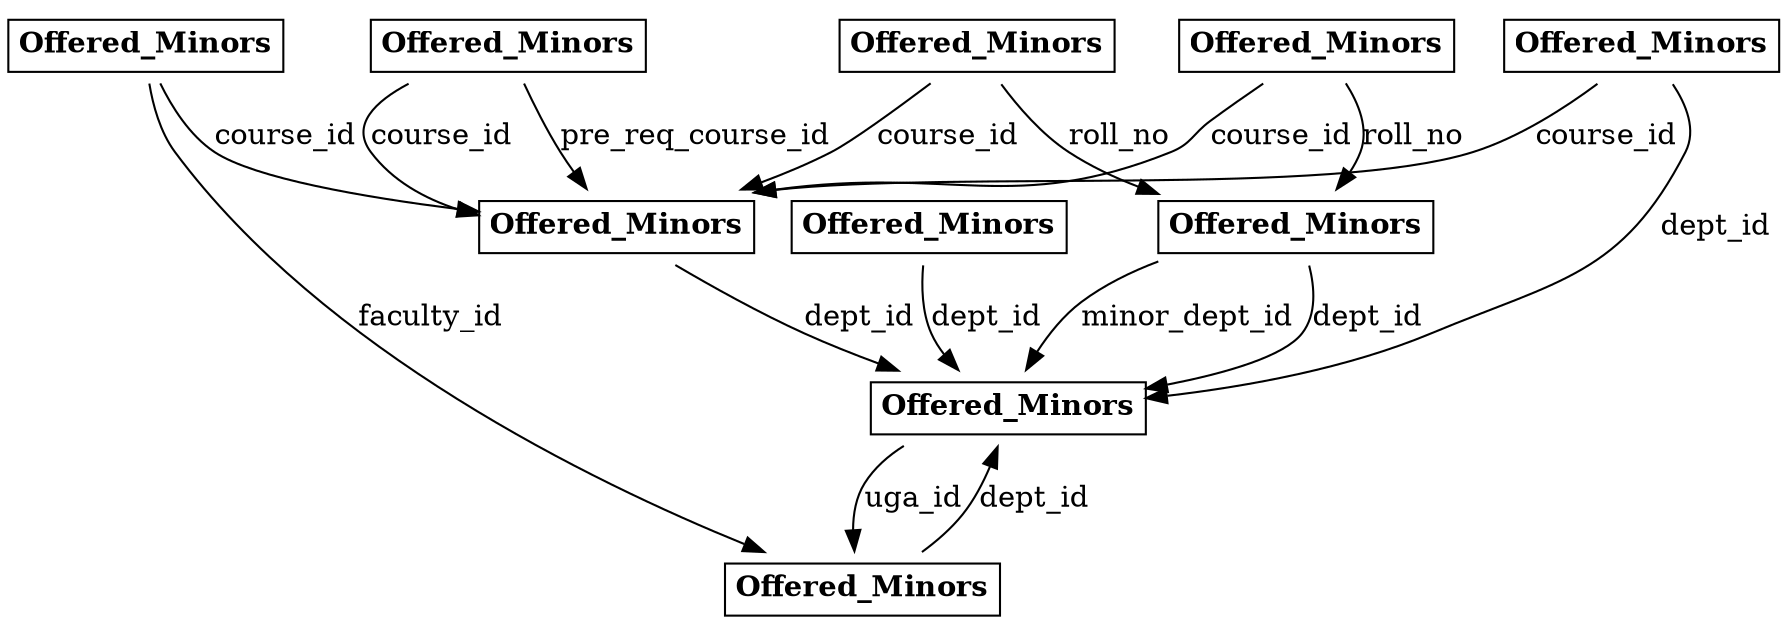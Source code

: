 digraph ER {
  // Department table
  node [shape=none, margin=0, label=<
    <table border="1" cellborder="0" cellspacing="0" cellpadding="4">
      <tr><td colspan="2"><b>department</b></td></tr>
      <tr><td PORT="dept_id" bgcolor="#EEEEEE" align="left">dept_id</td><td align="right" bgcolor="#EEEEEE"><font point-size="10">VARCHAR(3) not null</font></td></tr>
      <tr><td PORT="dept_name" align="left">dept_name</td><td align="right"><font point-size="10">VARCHAR(255) not null</font></td></tr>
      <tr><td PORT="dept_phone" bgcolor="#EEEEEE" align="left">dept_phone</td><td align="right" bgcolor="#EEEEEE"><font point-size="10">VARCHAR(10)</font></td></tr>
      <tr><td PORT="dept_email" align="left">dept_email</td><td align="right"><font point-size="10">VARCHAR(20)</font></td></tr>
      <tr><td PORT="dept_type" bgcolor="#EEEEEE" align="left">dept_type</td><td align="right" bgcolor="#EEEEEE"><font point-size="10">VARCHAR(10)</font></td></tr>
      <tr><td PORT="uga_id" align="left">uga_id</td><td align="right"><font point-size="10">INT not null</font></td></tr>
    </table>
  >];

  // Student table
  node [shape=none, margin=0, label=<
    <table border="1" cellborder="0" cellspacing="0" cellpadding="4">
      <tr><td colspan="2"><b>student</b></td></tr>
      <!-- Add other attributes -->
    </table>
  >];

  // Course table
  node [shape=none, margin=0, label=<
    <table border="1" cellborder="0" cellspacing="0" cellpadding="4">
      <tr><td colspan="2"><b>course</b></td></tr>
      <!-- Add other attributes -->
    </table>
  >];

  // Faculty table
  node [shape=none, margin=0, label=<
    <table border="1" cellborder="0" cellspacing="0" cellpadding="4">
      <tr><td colspan="2"><b>faculty</b></td></tr>
      <!-- Add other attributes -->
    </table>
  >];

  // Student_Course_Map table
  node [shape=none, margin=0, label=<
    <table border="1" cellborder="0" cellspacing="0" cellpadding="4">
      <tr><td colspan="2"><b>Student_Course_Map</b></td></tr>
      <!-- Add other attributes -->
    </table>
  >];

  // Student_Completed_Course table
  node [shape=none, margin=0, label=<
    <table border="1" cellborder="0" cellspacing="0" cellpadding="4">
      <tr><td colspan="2"><b>Student_Completed_Course</b></td></tr>
      <!-- Add other attributes -->
    </table>
  >];

  // Course_Faculty_Map table
  node [shape=none, margin=0, label=<
    <table border="1" cellborder="0" cellspacing="0" cellpadding="4">
      <tr><td colspan="2"><b>Course_Faculty_Map</b></td></tr>
      <!-- Add other attributes -->
    </table>
  >];

  // Course_Pre_Req table
  node [shape=none, margin=0, label=<
    <table border="1" cellborder="0" cellspacing="0" cellpadding="4">
      <tr><td colspan="2"><b>Course_Pre_Req</b></td></tr>
      <!-- Add other attributes -->
    </table>
  >];

  // Minor_course_Map table
  node [shape=none, margin=0, label=<
    <table border="1" cellborder="0" cellspacing="0" cellpadding="4">
      <tr><td colspan="2"><b>Minor_course_Map</b></td></tr>
      <!-- Add other attributes -->
    </table>
  >];

  // Offered_Minors table
  node [shape=none, margin=0, label=<
    <table border="1" cellborder="0" cellspacing="0" cellpadding="4">
      <tr><td colspan="2"><b>Offered_Minors</b></td></tr>
      <!-- Add other attributes -->
    </table>
  >];

  // Relationships
  department -> faculty [label="uga_id"];
  student -> department [label="dept_id"];
  student -> department [label="minor_dept_id"];
  course -> department [label="dept_id"];
  faculty -> department [label="dept_id"];
  student_course_map -> student [label="roll_no"];
  student_course_map -> course [label="course_id"];
  student_completed_course -> student [label="roll_no"];
  student_completed_course -> course [label="course_id"];
  course_faculty_map -> course [label="course_id"];
  course_faculty_map -> faculty [label="faculty_id"];
  course_pre_req -> course [label="course_id"];
  course_pre_req -> course [label="pre_req_course_id"];
  minor_course_map -> department [label="dept_id"];
  minor_course_map -> course [label="course_id"];
  offered_minors -> department [label="dept_id"];
}
